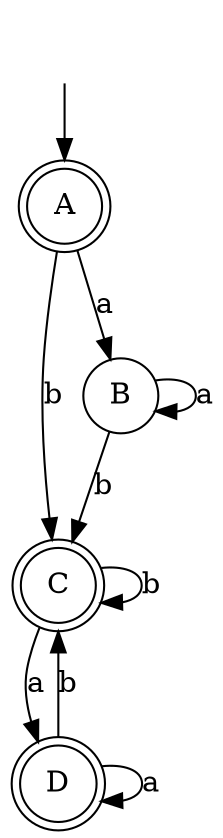 digraph DFA {
"" [shape=none];
"D" [shape=doublecircle];
"C" [shape=doublecircle];
"A" [shape=doublecircle];
"B" [shape=circle];
"" -> "A";
"A" -> "B"  [label="a"];
"A" -> "C"  [label="b"];
"B" -> "B"  [label="a"];
"B" -> "C"  [label="b"];
"C" -> "D"  [label="a"];
"C" -> "C"  [label="b"];
"D" -> "D"  [label="a"];
"D" -> "C"  [label="b"];
}
